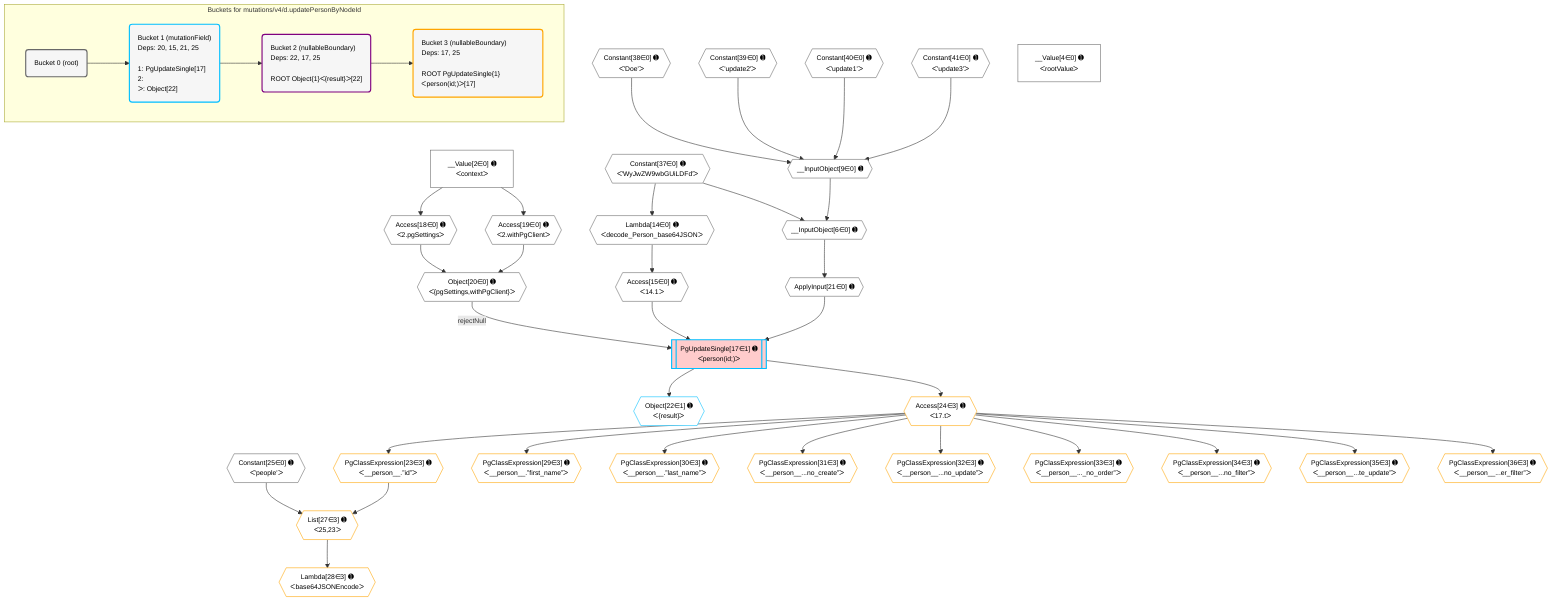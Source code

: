 %%{init: {'themeVariables': { 'fontSize': '12px'}}}%%
graph TD
    classDef path fill:#eee,stroke:#000,color:#000
    classDef plan fill:#fff,stroke-width:1px,color:#000
    classDef itemplan fill:#fff,stroke-width:2px,color:#000
    classDef unbatchedplan fill:#dff,stroke-width:1px,color:#000
    classDef sideeffectplan fill:#fcc,stroke-width:2px,color:#000
    classDef bucket fill:#f6f6f6,color:#000,stroke-width:2px,text-align:left


    %% plan dependencies
    __InputObject9{{"__InputObject[9∈0] ➊"}}:::plan
    Constant38{{"Constant[38∈0] ➊<br />ᐸ'Doe'ᐳ"}}:::plan
    Constant39{{"Constant[39∈0] ➊<br />ᐸ'update2'ᐳ"}}:::plan
    Constant40{{"Constant[40∈0] ➊<br />ᐸ'update1'ᐳ"}}:::plan
    Constant41{{"Constant[41∈0] ➊<br />ᐸ'update3'ᐳ"}}:::plan
    Constant38 & Constant39 & Constant40 & Constant41 --> __InputObject9
    __InputObject6{{"__InputObject[6∈0] ➊"}}:::plan
    Constant37{{"Constant[37∈0] ➊<br />ᐸ'WyJwZW9wbGUiLDFd'ᐳ"}}:::plan
    Constant37 & __InputObject9 --> __InputObject6
    Object20{{"Object[20∈0] ➊<br />ᐸ{pgSettings,withPgClient}ᐳ"}}:::plan
    Access18{{"Access[18∈0] ➊<br />ᐸ2.pgSettingsᐳ"}}:::plan
    Access19{{"Access[19∈0] ➊<br />ᐸ2.withPgClientᐳ"}}:::plan
    Access18 & Access19 --> Object20
    Lambda14{{"Lambda[14∈0] ➊<br />ᐸdecode_Person_base64JSONᐳ"}}:::plan
    Constant37 --> Lambda14
    Access15{{"Access[15∈0] ➊<br />ᐸ14.1ᐳ"}}:::plan
    Lambda14 --> Access15
    __Value2["__Value[2∈0] ➊<br />ᐸcontextᐳ"]:::plan
    __Value2 --> Access18
    __Value2 --> Access19
    ApplyInput21{{"ApplyInput[21∈0] ➊"}}:::plan
    __InputObject6 --> ApplyInput21
    __Value4["__Value[4∈0] ➊<br />ᐸrootValueᐳ"]:::plan
    Constant25{{"Constant[25∈0] ➊<br />ᐸ'people'ᐳ"}}:::plan
    PgUpdateSingle17[["PgUpdateSingle[17∈1] ➊<br />ᐸperson(id;)ᐳ"]]:::sideeffectplan
    Object20 -->|rejectNull| PgUpdateSingle17
    Access15 & ApplyInput21 --> PgUpdateSingle17
    Object22{{"Object[22∈1] ➊<br />ᐸ{result}ᐳ"}}:::plan
    PgUpdateSingle17 --> Object22
    List27{{"List[27∈3] ➊<br />ᐸ25,23ᐳ"}}:::plan
    PgClassExpression23{{"PgClassExpression[23∈3] ➊<br />ᐸ__person__.”id”ᐳ"}}:::plan
    Constant25 & PgClassExpression23 --> List27
    Access24{{"Access[24∈3] ➊<br />ᐸ17.tᐳ"}}:::plan
    Access24 --> PgClassExpression23
    PgUpdateSingle17 --> Access24
    Lambda28{{"Lambda[28∈3] ➊<br />ᐸbase64JSONEncodeᐳ"}}:::plan
    List27 --> Lambda28
    PgClassExpression29{{"PgClassExpression[29∈3] ➊<br />ᐸ__person__.”first_name”ᐳ"}}:::plan
    Access24 --> PgClassExpression29
    PgClassExpression30{{"PgClassExpression[30∈3] ➊<br />ᐸ__person__.”last_name”ᐳ"}}:::plan
    Access24 --> PgClassExpression30
    PgClassExpression31{{"PgClassExpression[31∈3] ➊<br />ᐸ__person__...no_create”ᐳ"}}:::plan
    Access24 --> PgClassExpression31
    PgClassExpression32{{"PgClassExpression[32∈3] ➊<br />ᐸ__person__...no_update”ᐳ"}}:::plan
    Access24 --> PgClassExpression32
    PgClassExpression33{{"PgClassExpression[33∈3] ➊<br />ᐸ__person__..._no_order”ᐳ"}}:::plan
    Access24 --> PgClassExpression33
    PgClassExpression34{{"PgClassExpression[34∈3] ➊<br />ᐸ__person__...no_filter”ᐳ"}}:::plan
    Access24 --> PgClassExpression34
    PgClassExpression35{{"PgClassExpression[35∈3] ➊<br />ᐸ__person__...te_update”ᐳ"}}:::plan
    Access24 --> PgClassExpression35
    PgClassExpression36{{"PgClassExpression[36∈3] ➊<br />ᐸ__person__...er_filter”ᐳ"}}:::plan
    Access24 --> PgClassExpression36

    %% define steps

    subgraph "Buckets for mutations/v4/d.updatePersonByNodeId"
    Bucket0("Bucket 0 (root)"):::bucket
    classDef bucket0 stroke:#696969
    class Bucket0,__Value2,__Value4,__InputObject6,__InputObject9,Lambda14,Access15,Access18,Access19,Object20,ApplyInput21,Constant25,Constant37,Constant38,Constant39,Constant40,Constant41 bucket0
    Bucket1("Bucket 1 (mutationField)<br />Deps: 20, 15, 21, 25<br /><br />1: PgUpdateSingle[17]<br />2: <br />ᐳ: Object[22]"):::bucket
    classDef bucket1 stroke:#00bfff
    class Bucket1,PgUpdateSingle17,Object22 bucket1
    Bucket2("Bucket 2 (nullableBoundary)<br />Deps: 22, 17, 25<br /><br />ROOT Object{1}ᐸ{result}ᐳ[22]"):::bucket
    classDef bucket2 stroke:#7f007f
    class Bucket2 bucket2
    Bucket3("Bucket 3 (nullableBoundary)<br />Deps: 17, 25<br /><br />ROOT PgUpdateSingle{1}ᐸperson(id;)ᐳ[17]"):::bucket
    classDef bucket3 stroke:#ffa500
    class Bucket3,PgClassExpression23,Access24,List27,Lambda28,PgClassExpression29,PgClassExpression30,PgClassExpression31,PgClassExpression32,PgClassExpression33,PgClassExpression34,PgClassExpression35,PgClassExpression36 bucket3
    Bucket0 --> Bucket1
    Bucket1 --> Bucket2
    Bucket2 --> Bucket3
    end